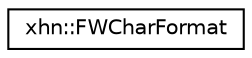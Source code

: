 digraph "Graphical Class Hierarchy"
{
  edge [fontname="Helvetica",fontsize="10",labelfontname="Helvetica",labelfontsize="10"];
  node [fontname="Helvetica",fontsize="10",shape=record];
  rankdir="LR";
  Node1 [label="xhn::FWCharFormat",height=0.2,width=0.4,color="black", fillcolor="white", style="filled",URL="$structxhn_1_1_f_w_char_format.html"];
}
